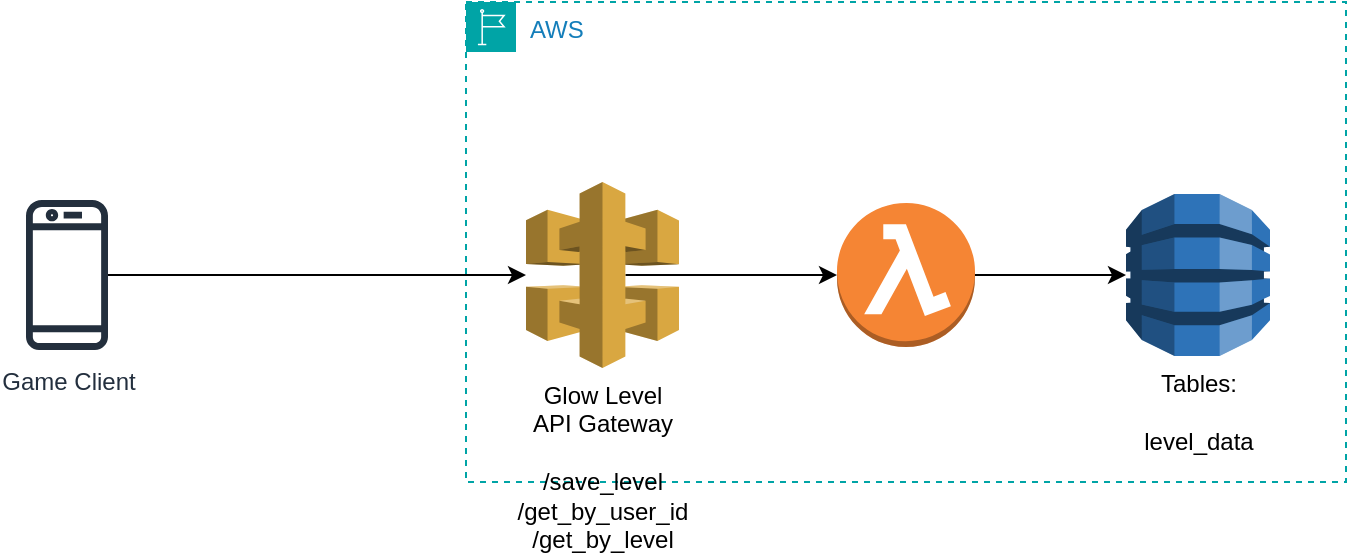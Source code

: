 <mxfile version="25.0.3">
  <diagram name="Page-1" id="GxO4DzfJPCLEWfdv5AIp">
    <mxGraphModel dx="1434" dy="725" grid="1" gridSize="10" guides="1" tooltips="1" connect="1" arrows="1" fold="1" page="1" pageScale="1" pageWidth="827" pageHeight="1169" math="0" shadow="0">
      <root>
        <mxCell id="0" />
        <mxCell id="1" parent="0" />
        <mxCell id="nZfUMRDImMn_VAjpD-_a-1" value="AWS" style="points=[[0,0],[0.25,0],[0.5,0],[0.75,0],[1,0],[1,0.25],[1,0.5],[1,0.75],[1,1],[0.75,1],[0.5,1],[0.25,1],[0,1],[0,0.75],[0,0.5],[0,0.25]];outlineConnect=0;gradientColor=none;html=1;whiteSpace=wrap;fontSize=12;fontStyle=0;container=1;pointerEvents=0;collapsible=0;recursiveResize=0;shape=mxgraph.aws4.group;grIcon=mxgraph.aws4.group_region;strokeColor=#00A4A6;fillColor=none;verticalAlign=top;align=left;spacingLeft=30;fontColor=#147EBA;dashed=1;" vertex="1" parent="1">
          <mxGeometry x="330" y="220" width="440" height="240" as="geometry" />
        </mxCell>
        <mxCell id="nZfUMRDImMn_VAjpD-_a-8" style="edgeStyle=orthogonalEdgeStyle;rounded=0;orthogonalLoop=1;jettySize=auto;html=1;exitX=0.65;exitY=0.5;exitDx=0;exitDy=0;exitPerimeter=0;" edge="1" parent="nZfUMRDImMn_VAjpD-_a-1" source="nZfUMRDImMn_VAjpD-_a-2" target="nZfUMRDImMn_VAjpD-_a-5">
          <mxGeometry relative="1" as="geometry" />
        </mxCell>
        <mxCell id="nZfUMRDImMn_VAjpD-_a-2" value="Glow Level&lt;br&gt;API Gateway&lt;div&gt;&lt;br&gt;&lt;/div&gt;&lt;div&gt;/save_level&lt;br&gt;/get_by_user_id&lt;/div&gt;&lt;div&gt;/get_by_level&lt;/div&gt;" style="outlineConnect=0;dashed=0;verticalLabelPosition=bottom;verticalAlign=top;align=center;html=1;shape=mxgraph.aws3.api_gateway;fillColor=#D9A741;gradientColor=none;" vertex="1" parent="nZfUMRDImMn_VAjpD-_a-1">
          <mxGeometry x="30" y="90" width="76.5" height="93" as="geometry" />
        </mxCell>
        <mxCell id="nZfUMRDImMn_VAjpD-_a-9" style="edgeStyle=orthogonalEdgeStyle;rounded=0;orthogonalLoop=1;jettySize=auto;html=1;exitX=1;exitY=0.5;exitDx=0;exitDy=0;exitPerimeter=0;" edge="1" parent="nZfUMRDImMn_VAjpD-_a-1" source="nZfUMRDImMn_VAjpD-_a-5" target="nZfUMRDImMn_VAjpD-_a-6">
          <mxGeometry relative="1" as="geometry" />
        </mxCell>
        <mxCell id="nZfUMRDImMn_VAjpD-_a-5" value="" style="outlineConnect=0;dashed=0;verticalLabelPosition=bottom;verticalAlign=top;align=center;html=1;shape=mxgraph.aws3.lambda_function;fillColor=#F58534;gradientColor=none;" vertex="1" parent="nZfUMRDImMn_VAjpD-_a-1">
          <mxGeometry x="185.5" y="100.5" width="69" height="72" as="geometry" />
        </mxCell>
        <mxCell id="nZfUMRDImMn_VAjpD-_a-6" value="Tables:&lt;div&gt;&lt;br&gt;&lt;/div&gt;&lt;div&gt;level_data&lt;/div&gt;" style="outlineConnect=0;dashed=0;verticalLabelPosition=bottom;verticalAlign=top;align=center;html=1;shape=mxgraph.aws3.dynamo_db;fillColor=#2E73B8;gradientColor=none;" vertex="1" parent="nZfUMRDImMn_VAjpD-_a-1">
          <mxGeometry x="330" y="96" width="72" height="81" as="geometry" />
        </mxCell>
        <mxCell id="nZfUMRDImMn_VAjpD-_a-15" value="" style="edgeStyle=orthogonalEdgeStyle;rounded=0;orthogonalLoop=1;jettySize=auto;html=1;" edge="1" parent="1" source="nZfUMRDImMn_VAjpD-_a-7" target="nZfUMRDImMn_VAjpD-_a-2">
          <mxGeometry relative="1" as="geometry">
            <mxPoint x="201.5" y="359" as="targetPoint" />
          </mxGeometry>
        </mxCell>
        <mxCell id="nZfUMRDImMn_VAjpD-_a-7" value="Game Client" style="sketch=0;outlineConnect=0;fontColor=#232F3E;gradientColor=none;fillColor=#232F3D;strokeColor=none;dashed=0;verticalLabelPosition=bottom;verticalAlign=top;align=center;html=1;fontSize=12;fontStyle=0;aspect=fixed;pointerEvents=1;shape=mxgraph.aws4.mobile_client;" vertex="1" parent="1">
          <mxGeometry x="110" y="317.5" width="41" height="78" as="geometry" />
        </mxCell>
      </root>
    </mxGraphModel>
  </diagram>
</mxfile>

